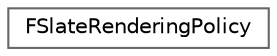 digraph "Graphical Class Hierarchy"
{
 // INTERACTIVE_SVG=YES
 // LATEX_PDF_SIZE
  bgcolor="transparent";
  edge [fontname=Helvetica,fontsize=10,labelfontname=Helvetica,labelfontsize=10];
  node [fontname=Helvetica,fontsize=10,shape=box,height=0.2,width=0.4];
  rankdir="LR";
  Node0 [id="Node000000",label="FSlateRenderingPolicy",height=0.2,width=0.4,color="grey40", fillcolor="white", style="filled",URL="$d1/dd6/classFSlateRenderingPolicy.html",tooltip="Abstract base class for Slate rendering policies."];
}
